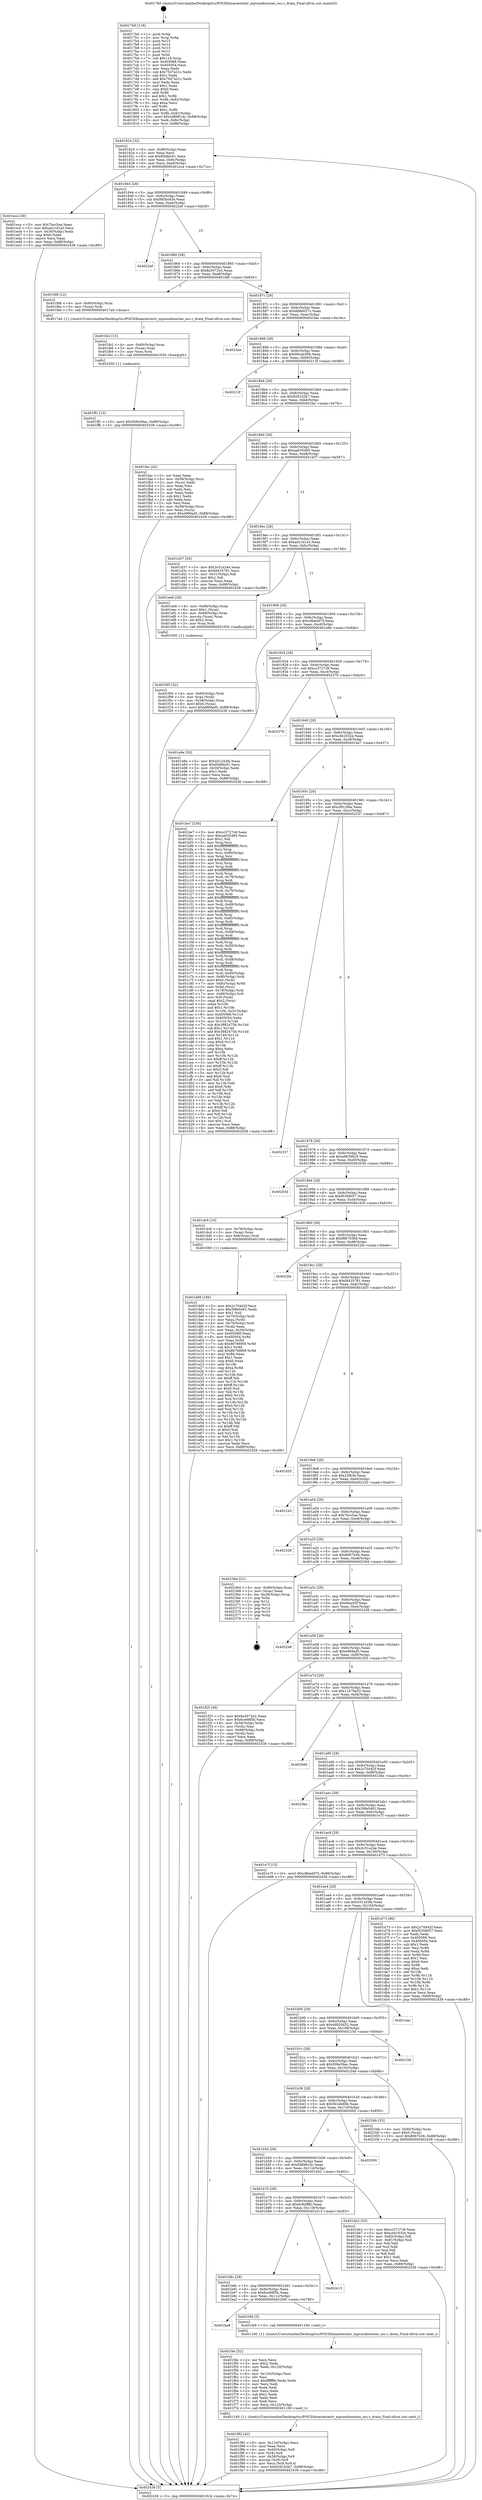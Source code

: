 digraph "0x4017b0" {
  label = "0x4017b0 (/mnt/c/Users/mathe/Desktop/tcc/POCII/binaries/extr_mpvaudiooutao_oss.c_drain_Final-ollvm.out::main(0))"
  labelloc = "t"
  node[shape=record]

  Entry [label="",width=0.3,height=0.3,shape=circle,fillcolor=black,style=filled]
  "0x401824" [label="{
     0x401824 [32]\l
     | [instrs]\l
     &nbsp;&nbsp;0x401824 \<+6\>: mov -0x88(%rbp),%eax\l
     &nbsp;&nbsp;0x40182a \<+2\>: mov %eax,%ecx\l
     &nbsp;&nbsp;0x40182c \<+6\>: sub $0x85dfdc61,%ecx\l
     &nbsp;&nbsp;0x401832 \<+6\>: mov %eax,-0x9c(%rbp)\l
     &nbsp;&nbsp;0x401838 \<+6\>: mov %ecx,-0xa0(%rbp)\l
     &nbsp;&nbsp;0x40183e \<+6\>: je 0000000000401eca \<main+0x71a\>\l
  }"]
  "0x401eca" [label="{
     0x401eca [30]\l
     | [instrs]\l
     &nbsp;&nbsp;0x401eca \<+5\>: mov $0x7bcc5ae,%eax\l
     &nbsp;&nbsp;0x401ecf \<+5\>: mov $0xae21d1a3,%ecx\l
     &nbsp;&nbsp;0x401ed4 \<+3\>: mov -0x30(%rbp),%edx\l
     &nbsp;&nbsp;0x401ed7 \<+3\>: cmp $0x0,%edx\l
     &nbsp;&nbsp;0x401eda \<+3\>: cmove %ecx,%eax\l
     &nbsp;&nbsp;0x401edd \<+6\>: mov %eax,-0x88(%rbp)\l
     &nbsp;&nbsp;0x401ee3 \<+5\>: jmp 0000000000402438 \<main+0xc88\>\l
  }"]
  "0x401844" [label="{
     0x401844 [28]\l
     | [instrs]\l
     &nbsp;&nbsp;0x401844 \<+5\>: jmp 0000000000401849 \<main+0x99\>\l
     &nbsp;&nbsp;0x401849 \<+6\>: mov -0x9c(%rbp),%eax\l
     &nbsp;&nbsp;0x40184f \<+5\>: sub $0x885bc63e,%eax\l
     &nbsp;&nbsp;0x401854 \<+6\>: mov %eax,-0xa4(%rbp)\l
     &nbsp;&nbsp;0x40185a \<+6\>: je 00000000004022ef \<main+0xb3f\>\l
  }"]
  Exit [label="",width=0.3,height=0.3,shape=circle,fillcolor=black,style=filled,peripheries=2]
  "0x4022ef" [label="{
     0x4022ef\l
  }", style=dashed]
  "0x401860" [label="{
     0x401860 [28]\l
     | [instrs]\l
     &nbsp;&nbsp;0x401860 \<+5\>: jmp 0000000000401865 \<main+0xb5\>\l
     &nbsp;&nbsp;0x401865 \<+6\>: mov -0x9c(%rbp),%eax\l
     &nbsp;&nbsp;0x40186b \<+5\>: sub $0x8a3072e2,%eax\l
     &nbsp;&nbsp;0x401870 \<+6\>: mov %eax,-0xa8(%rbp)\l
     &nbsp;&nbsp;0x401876 \<+6\>: je 0000000000401fd6 \<main+0x826\>\l
  }"]
  "0x401ff1" [label="{
     0x401ff1 [15]\l
     | [instrs]\l
     &nbsp;&nbsp;0x401ff1 \<+10\>: movl $0x509e59ac,-0x88(%rbp)\l
     &nbsp;&nbsp;0x401ffb \<+5\>: jmp 0000000000402438 \<main+0xc88\>\l
  }"]
  "0x401fd6" [label="{
     0x401fd6 [12]\l
     | [instrs]\l
     &nbsp;&nbsp;0x401fd6 \<+4\>: mov -0x60(%rbp),%rax\l
     &nbsp;&nbsp;0x401fda \<+3\>: mov (%rax),%rdi\l
     &nbsp;&nbsp;0x401fdd \<+5\>: call 00000000004017a0 \<drain\>\l
     | [calls]\l
     &nbsp;&nbsp;0x4017a0 \{1\} (/mnt/c/Users/mathe/Desktop/tcc/POCII/binaries/extr_mpvaudiooutao_oss.c_drain_Final-ollvm.out::drain)\l
  }"]
  "0x40187c" [label="{
     0x40187c [28]\l
     | [instrs]\l
     &nbsp;&nbsp;0x40187c \<+5\>: jmp 0000000000401881 \<main+0xd1\>\l
     &nbsp;&nbsp;0x401881 \<+6\>: mov -0x9c(%rbp),%eax\l
     &nbsp;&nbsp;0x401887 \<+5\>: sub $0x8b8d027c,%eax\l
     &nbsp;&nbsp;0x40188c \<+6\>: mov %eax,-0xac(%rbp)\l
     &nbsp;&nbsp;0x401892 \<+6\>: je 00000000004023ee \<main+0xc3e\>\l
  }"]
  "0x401fe2" [label="{
     0x401fe2 [15]\l
     | [instrs]\l
     &nbsp;&nbsp;0x401fe2 \<+4\>: mov -0x60(%rbp),%rax\l
     &nbsp;&nbsp;0x401fe6 \<+3\>: mov (%rax),%rax\l
     &nbsp;&nbsp;0x401fe9 \<+3\>: mov %rax,%rdi\l
     &nbsp;&nbsp;0x401fec \<+5\>: call 0000000000401030 \<free@plt\>\l
     | [calls]\l
     &nbsp;&nbsp;0x401030 \{1\} (unknown)\l
  }"]
  "0x4023ee" [label="{
     0x4023ee\l
  }", style=dashed]
  "0x401898" [label="{
     0x401898 [28]\l
     | [instrs]\l
     &nbsp;&nbsp;0x401898 \<+5\>: jmp 000000000040189d \<main+0xed\>\l
     &nbsp;&nbsp;0x40189d \<+6\>: mov -0x9c(%rbp),%eax\l
     &nbsp;&nbsp;0x4018a3 \<+5\>: sub $0x90cab50b,%eax\l
     &nbsp;&nbsp;0x4018a8 \<+6\>: mov %eax,-0xb0(%rbp)\l
     &nbsp;&nbsp;0x4018ae \<+6\>: je 000000000040213f \<main+0x98f\>\l
  }"]
  "0x401f82" [label="{
     0x401f82 [42]\l
     | [instrs]\l
     &nbsp;&nbsp;0x401f82 \<+6\>: mov -0x124(%rbp),%ecx\l
     &nbsp;&nbsp;0x401f88 \<+3\>: imul %eax,%ecx\l
     &nbsp;&nbsp;0x401f8b \<+4\>: mov -0x60(%rbp),%r8\l
     &nbsp;&nbsp;0x401f8f \<+3\>: mov (%r8),%r8\l
     &nbsp;&nbsp;0x401f92 \<+4\>: mov -0x58(%rbp),%r9\l
     &nbsp;&nbsp;0x401f96 \<+3\>: movslq (%r9),%r9\l
     &nbsp;&nbsp;0x401f99 \<+4\>: mov %ecx,(%r8,%r9,4)\l
     &nbsp;&nbsp;0x401f9d \<+10\>: movl $0x929102b7,-0x88(%rbp)\l
     &nbsp;&nbsp;0x401fa7 \<+5\>: jmp 0000000000402438 \<main+0xc88\>\l
  }"]
  "0x40213f" [label="{
     0x40213f\l
  }", style=dashed]
  "0x4018b4" [label="{
     0x4018b4 [28]\l
     | [instrs]\l
     &nbsp;&nbsp;0x4018b4 \<+5\>: jmp 00000000004018b9 \<main+0x109\>\l
     &nbsp;&nbsp;0x4018b9 \<+6\>: mov -0x9c(%rbp),%eax\l
     &nbsp;&nbsp;0x4018bf \<+5\>: sub $0x929102b7,%eax\l
     &nbsp;&nbsp;0x4018c4 \<+6\>: mov %eax,-0xb4(%rbp)\l
     &nbsp;&nbsp;0x4018ca \<+6\>: je 0000000000401fac \<main+0x7fc\>\l
  }"]
  "0x401f4e" [label="{
     0x401f4e [52]\l
     | [instrs]\l
     &nbsp;&nbsp;0x401f4e \<+2\>: xor %ecx,%ecx\l
     &nbsp;&nbsp;0x401f50 \<+5\>: mov $0x2,%edx\l
     &nbsp;&nbsp;0x401f55 \<+6\>: mov %edx,-0x120(%rbp)\l
     &nbsp;&nbsp;0x401f5b \<+1\>: cltd\l
     &nbsp;&nbsp;0x401f5c \<+6\>: mov -0x120(%rbp),%esi\l
     &nbsp;&nbsp;0x401f62 \<+2\>: idiv %esi\l
     &nbsp;&nbsp;0x401f64 \<+6\>: imul $0xfffffffe,%edx,%edx\l
     &nbsp;&nbsp;0x401f6a \<+2\>: mov %ecx,%edi\l
     &nbsp;&nbsp;0x401f6c \<+2\>: sub %edx,%edi\l
     &nbsp;&nbsp;0x401f6e \<+2\>: mov %ecx,%edx\l
     &nbsp;&nbsp;0x401f70 \<+3\>: sub $0x1,%edx\l
     &nbsp;&nbsp;0x401f73 \<+2\>: add %edx,%edi\l
     &nbsp;&nbsp;0x401f75 \<+2\>: sub %edi,%ecx\l
     &nbsp;&nbsp;0x401f77 \<+6\>: mov %ecx,-0x124(%rbp)\l
     &nbsp;&nbsp;0x401f7d \<+5\>: call 0000000000401160 \<next_i\>\l
     | [calls]\l
     &nbsp;&nbsp;0x401160 \{1\} (/mnt/c/Users/mathe/Desktop/tcc/POCII/binaries/extr_mpvaudiooutao_oss.c_drain_Final-ollvm.out::next_i)\l
  }"]
  "0x401fac" [label="{
     0x401fac [42]\l
     | [instrs]\l
     &nbsp;&nbsp;0x401fac \<+2\>: xor %eax,%eax\l
     &nbsp;&nbsp;0x401fae \<+4\>: mov -0x58(%rbp),%rcx\l
     &nbsp;&nbsp;0x401fb2 \<+2\>: mov (%rcx),%edx\l
     &nbsp;&nbsp;0x401fb4 \<+2\>: mov %eax,%esi\l
     &nbsp;&nbsp;0x401fb6 \<+2\>: sub %edx,%esi\l
     &nbsp;&nbsp;0x401fb8 \<+2\>: mov %eax,%edx\l
     &nbsp;&nbsp;0x401fba \<+3\>: sub $0x1,%edx\l
     &nbsp;&nbsp;0x401fbd \<+2\>: add %edx,%esi\l
     &nbsp;&nbsp;0x401fbf \<+2\>: sub %esi,%eax\l
     &nbsp;&nbsp;0x401fc1 \<+4\>: mov -0x58(%rbp),%rcx\l
     &nbsp;&nbsp;0x401fc5 \<+2\>: mov %eax,(%rcx)\l
     &nbsp;&nbsp;0x401fc7 \<+10\>: movl $0xe969ad5,-0x88(%rbp)\l
     &nbsp;&nbsp;0x401fd1 \<+5\>: jmp 0000000000402438 \<main+0xc88\>\l
  }"]
  "0x4018d0" [label="{
     0x4018d0 [28]\l
     | [instrs]\l
     &nbsp;&nbsp;0x4018d0 \<+5\>: jmp 00000000004018d5 \<main+0x125\>\l
     &nbsp;&nbsp;0x4018d5 \<+6\>: mov -0x9c(%rbp),%eax\l
     &nbsp;&nbsp;0x4018db \<+5\>: sub $0xaa635485,%eax\l
     &nbsp;&nbsp;0x4018e0 \<+6\>: mov %eax,-0xb8(%rbp)\l
     &nbsp;&nbsp;0x4018e6 \<+6\>: je 0000000000401d37 \<main+0x587\>\l
  }"]
  "0x401ba8" [label="{
     0x401ba8\l
  }", style=dashed]
  "0x401d37" [label="{
     0x401d37 [30]\l
     | [instrs]\l
     &nbsp;&nbsp;0x401d37 \<+5\>: mov $0x3c51a24e,%eax\l
     &nbsp;&nbsp;0x401d3c \<+5\>: mov $0xfd435781,%ecx\l
     &nbsp;&nbsp;0x401d41 \<+3\>: mov -0x31(%rbp),%dl\l
     &nbsp;&nbsp;0x401d44 \<+3\>: test $0x1,%dl\l
     &nbsp;&nbsp;0x401d47 \<+3\>: cmovne %ecx,%eax\l
     &nbsp;&nbsp;0x401d4a \<+6\>: mov %eax,-0x88(%rbp)\l
     &nbsp;&nbsp;0x401d50 \<+5\>: jmp 0000000000402438 \<main+0xc88\>\l
  }"]
  "0x4018ec" [label="{
     0x4018ec [28]\l
     | [instrs]\l
     &nbsp;&nbsp;0x4018ec \<+5\>: jmp 00000000004018f1 \<main+0x141\>\l
     &nbsp;&nbsp;0x4018f1 \<+6\>: mov -0x9c(%rbp),%eax\l
     &nbsp;&nbsp;0x4018f7 \<+5\>: sub $0xae21d1a3,%eax\l
     &nbsp;&nbsp;0x4018fc \<+6\>: mov %eax,-0xbc(%rbp)\l
     &nbsp;&nbsp;0x401902 \<+6\>: je 0000000000401ee8 \<main+0x738\>\l
  }"]
  "0x401f49" [label="{
     0x401f49 [5]\l
     | [instrs]\l
     &nbsp;&nbsp;0x401f49 \<+5\>: call 0000000000401160 \<next_i\>\l
     | [calls]\l
     &nbsp;&nbsp;0x401160 \{1\} (/mnt/c/Users/mathe/Desktop/tcc/POCII/binaries/extr_mpvaudiooutao_oss.c_drain_Final-ollvm.out::next_i)\l
  }"]
  "0x401ee8" [label="{
     0x401ee8 [29]\l
     | [instrs]\l
     &nbsp;&nbsp;0x401ee8 \<+4\>: mov -0x68(%rbp),%rax\l
     &nbsp;&nbsp;0x401eec \<+6\>: movl $0x1,(%rax)\l
     &nbsp;&nbsp;0x401ef2 \<+4\>: mov -0x68(%rbp),%rax\l
     &nbsp;&nbsp;0x401ef6 \<+3\>: movslq (%rax),%rax\l
     &nbsp;&nbsp;0x401ef9 \<+4\>: shl $0x2,%rax\l
     &nbsp;&nbsp;0x401efd \<+3\>: mov %rax,%rdi\l
     &nbsp;&nbsp;0x401f00 \<+5\>: call 0000000000401050 \<malloc@plt\>\l
     | [calls]\l
     &nbsp;&nbsp;0x401050 \{1\} (unknown)\l
  }"]
  "0x401908" [label="{
     0x401908 [28]\l
     | [instrs]\l
     &nbsp;&nbsp;0x401908 \<+5\>: jmp 000000000040190d \<main+0x15d\>\l
     &nbsp;&nbsp;0x40190d \<+6\>: mov -0x9c(%rbp),%eax\l
     &nbsp;&nbsp;0x401913 \<+5\>: sub $0xc8bedd75,%eax\l
     &nbsp;&nbsp;0x401918 \<+6\>: mov %eax,-0xc0(%rbp)\l
     &nbsp;&nbsp;0x40191e \<+6\>: je 0000000000401e8e \<main+0x6de\>\l
  }"]
  "0x401b8c" [label="{
     0x401b8c [28]\l
     | [instrs]\l
     &nbsp;&nbsp;0x401b8c \<+5\>: jmp 0000000000401b91 \<main+0x3e1\>\l
     &nbsp;&nbsp;0x401b91 \<+6\>: mov -0x9c(%rbp),%eax\l
     &nbsp;&nbsp;0x401b97 \<+5\>: sub $0x6ce98f5b,%eax\l
     &nbsp;&nbsp;0x401b9c \<+6\>: mov %eax,-0x11c(%rbp)\l
     &nbsp;&nbsp;0x401ba2 \<+6\>: je 0000000000401f49 \<main+0x799\>\l
  }"]
  "0x401e8e" [label="{
     0x401e8e [30]\l
     | [instrs]\l
     &nbsp;&nbsp;0x401e8e \<+5\>: mov $0x431243fa,%eax\l
     &nbsp;&nbsp;0x401e93 \<+5\>: mov $0x85dfdc61,%ecx\l
     &nbsp;&nbsp;0x401e98 \<+3\>: mov -0x30(%rbp),%edx\l
     &nbsp;&nbsp;0x401e9b \<+3\>: cmp $0x1,%edx\l
     &nbsp;&nbsp;0x401e9e \<+3\>: cmovl %ecx,%eax\l
     &nbsp;&nbsp;0x401ea1 \<+6\>: mov %eax,-0x88(%rbp)\l
     &nbsp;&nbsp;0x401ea7 \<+5\>: jmp 0000000000402438 \<main+0xc88\>\l
  }"]
  "0x401924" [label="{
     0x401924 [28]\l
     | [instrs]\l
     &nbsp;&nbsp;0x401924 \<+5\>: jmp 0000000000401929 \<main+0x179\>\l
     &nbsp;&nbsp;0x401929 \<+6\>: mov -0x9c(%rbp),%eax\l
     &nbsp;&nbsp;0x40192f \<+5\>: sub $0xcc3727c8,%eax\l
     &nbsp;&nbsp;0x401934 \<+6\>: mov %eax,-0xc4(%rbp)\l
     &nbsp;&nbsp;0x40193a \<+6\>: je 0000000000402379 \<main+0xbc9\>\l
  }"]
  "0x402413" [label="{
     0x402413\l
  }", style=dashed]
  "0x402379" [label="{
     0x402379\l
  }", style=dashed]
  "0x401940" [label="{
     0x401940 [28]\l
     | [instrs]\l
     &nbsp;&nbsp;0x401940 \<+5\>: jmp 0000000000401945 \<main+0x195\>\l
     &nbsp;&nbsp;0x401945 \<+6\>: mov -0x9c(%rbp),%eax\l
     &nbsp;&nbsp;0x40194b \<+5\>: sub $0xcd41632e,%eax\l
     &nbsp;&nbsp;0x401950 \<+6\>: mov %eax,-0xc8(%rbp)\l
     &nbsp;&nbsp;0x401956 \<+6\>: je 0000000000401be7 \<main+0x437\>\l
  }"]
  "0x401f05" [label="{
     0x401f05 [32]\l
     | [instrs]\l
     &nbsp;&nbsp;0x401f05 \<+4\>: mov -0x60(%rbp),%rdi\l
     &nbsp;&nbsp;0x401f09 \<+3\>: mov %rax,(%rdi)\l
     &nbsp;&nbsp;0x401f0c \<+4\>: mov -0x58(%rbp),%rax\l
     &nbsp;&nbsp;0x401f10 \<+6\>: movl $0x0,(%rax)\l
     &nbsp;&nbsp;0x401f16 \<+10\>: movl $0xe969ad5,-0x88(%rbp)\l
     &nbsp;&nbsp;0x401f20 \<+5\>: jmp 0000000000402438 \<main+0xc88\>\l
  }"]
  "0x401be7" [label="{
     0x401be7 [336]\l
     | [instrs]\l
     &nbsp;&nbsp;0x401be7 \<+5\>: mov $0xcc3727c8,%eax\l
     &nbsp;&nbsp;0x401bec \<+5\>: mov $0xaa635485,%ecx\l
     &nbsp;&nbsp;0x401bf1 \<+2\>: mov $0x1,%dl\l
     &nbsp;&nbsp;0x401bf3 \<+3\>: mov %rsp,%rsi\l
     &nbsp;&nbsp;0x401bf6 \<+4\>: add $0xfffffffffffffff0,%rsi\l
     &nbsp;&nbsp;0x401bfa \<+3\>: mov %rsi,%rsp\l
     &nbsp;&nbsp;0x401bfd \<+4\>: mov %rsi,-0x80(%rbp)\l
     &nbsp;&nbsp;0x401c01 \<+3\>: mov %rsp,%rsi\l
     &nbsp;&nbsp;0x401c04 \<+4\>: add $0xfffffffffffffff0,%rsi\l
     &nbsp;&nbsp;0x401c08 \<+3\>: mov %rsi,%rsp\l
     &nbsp;&nbsp;0x401c0b \<+3\>: mov %rsp,%rdi\l
     &nbsp;&nbsp;0x401c0e \<+4\>: add $0xfffffffffffffff0,%rdi\l
     &nbsp;&nbsp;0x401c12 \<+3\>: mov %rdi,%rsp\l
     &nbsp;&nbsp;0x401c15 \<+4\>: mov %rdi,-0x78(%rbp)\l
     &nbsp;&nbsp;0x401c19 \<+3\>: mov %rsp,%rdi\l
     &nbsp;&nbsp;0x401c1c \<+4\>: add $0xfffffffffffffff0,%rdi\l
     &nbsp;&nbsp;0x401c20 \<+3\>: mov %rdi,%rsp\l
     &nbsp;&nbsp;0x401c23 \<+4\>: mov %rdi,-0x70(%rbp)\l
     &nbsp;&nbsp;0x401c27 \<+3\>: mov %rsp,%rdi\l
     &nbsp;&nbsp;0x401c2a \<+4\>: add $0xfffffffffffffff0,%rdi\l
     &nbsp;&nbsp;0x401c2e \<+3\>: mov %rdi,%rsp\l
     &nbsp;&nbsp;0x401c31 \<+4\>: mov %rdi,-0x68(%rbp)\l
     &nbsp;&nbsp;0x401c35 \<+3\>: mov %rsp,%rdi\l
     &nbsp;&nbsp;0x401c38 \<+4\>: add $0xfffffffffffffff0,%rdi\l
     &nbsp;&nbsp;0x401c3c \<+3\>: mov %rdi,%rsp\l
     &nbsp;&nbsp;0x401c3f \<+4\>: mov %rdi,-0x60(%rbp)\l
     &nbsp;&nbsp;0x401c43 \<+3\>: mov %rsp,%rdi\l
     &nbsp;&nbsp;0x401c46 \<+4\>: add $0xfffffffffffffff0,%rdi\l
     &nbsp;&nbsp;0x401c4a \<+3\>: mov %rdi,%rsp\l
     &nbsp;&nbsp;0x401c4d \<+4\>: mov %rdi,-0x58(%rbp)\l
     &nbsp;&nbsp;0x401c51 \<+3\>: mov %rsp,%rdi\l
     &nbsp;&nbsp;0x401c54 \<+4\>: add $0xfffffffffffffff0,%rdi\l
     &nbsp;&nbsp;0x401c58 \<+3\>: mov %rdi,%rsp\l
     &nbsp;&nbsp;0x401c5b \<+4\>: mov %rdi,-0x50(%rbp)\l
     &nbsp;&nbsp;0x401c5f \<+3\>: mov %rsp,%rdi\l
     &nbsp;&nbsp;0x401c62 \<+4\>: add $0xfffffffffffffff0,%rdi\l
     &nbsp;&nbsp;0x401c66 \<+3\>: mov %rdi,%rsp\l
     &nbsp;&nbsp;0x401c69 \<+4\>: mov %rdi,-0x48(%rbp)\l
     &nbsp;&nbsp;0x401c6d \<+3\>: mov %rsp,%rdi\l
     &nbsp;&nbsp;0x401c70 \<+4\>: add $0xfffffffffffffff0,%rdi\l
     &nbsp;&nbsp;0x401c74 \<+3\>: mov %rdi,%rsp\l
     &nbsp;&nbsp;0x401c77 \<+4\>: mov %rdi,-0x40(%rbp)\l
     &nbsp;&nbsp;0x401c7b \<+4\>: mov -0x80(%rbp),%rdi\l
     &nbsp;&nbsp;0x401c7f \<+6\>: movl $0x0,(%rdi)\l
     &nbsp;&nbsp;0x401c85 \<+7\>: mov -0x8c(%rbp),%r8d\l
     &nbsp;&nbsp;0x401c8c \<+3\>: mov %r8d,(%rsi)\l
     &nbsp;&nbsp;0x401c8f \<+4\>: mov -0x78(%rbp),%rdi\l
     &nbsp;&nbsp;0x401c93 \<+7\>: mov -0x98(%rbp),%r9\l
     &nbsp;&nbsp;0x401c9a \<+3\>: mov %r9,(%rdi)\l
     &nbsp;&nbsp;0x401c9d \<+3\>: cmpl $0x2,(%rsi)\l
     &nbsp;&nbsp;0x401ca0 \<+4\>: setne %r10b\l
     &nbsp;&nbsp;0x401ca4 \<+4\>: and $0x1,%r10b\l
     &nbsp;&nbsp;0x401ca8 \<+4\>: mov %r10b,-0x31(%rbp)\l
     &nbsp;&nbsp;0x401cac \<+8\>: mov 0x405068,%r11d\l
     &nbsp;&nbsp;0x401cb4 \<+7\>: mov 0x405054,%ebx\l
     &nbsp;&nbsp;0x401cbb \<+3\>: mov %r11d,%r14d\l
     &nbsp;&nbsp;0x401cbe \<+7\>: sub $0x3882475b,%r14d\l
     &nbsp;&nbsp;0x401cc5 \<+4\>: sub $0x1,%r14d\l
     &nbsp;&nbsp;0x401cc9 \<+7\>: add $0x3882475b,%r14d\l
     &nbsp;&nbsp;0x401cd0 \<+4\>: imul %r14d,%r11d\l
     &nbsp;&nbsp;0x401cd4 \<+4\>: and $0x1,%r11d\l
     &nbsp;&nbsp;0x401cd8 \<+4\>: cmp $0x0,%r11d\l
     &nbsp;&nbsp;0x401cdc \<+4\>: sete %r10b\l
     &nbsp;&nbsp;0x401ce0 \<+3\>: cmp $0xa,%ebx\l
     &nbsp;&nbsp;0x401ce3 \<+4\>: setl %r15b\l
     &nbsp;&nbsp;0x401ce7 \<+3\>: mov %r10b,%r12b\l
     &nbsp;&nbsp;0x401cea \<+4\>: xor $0xff,%r12b\l
     &nbsp;&nbsp;0x401cee \<+3\>: mov %r15b,%r13b\l
     &nbsp;&nbsp;0x401cf1 \<+4\>: xor $0xff,%r13b\l
     &nbsp;&nbsp;0x401cf5 \<+3\>: xor $0x0,%dl\l
     &nbsp;&nbsp;0x401cf8 \<+3\>: mov %r12b,%sil\l
     &nbsp;&nbsp;0x401cfb \<+4\>: and $0x0,%sil\l
     &nbsp;&nbsp;0x401cff \<+3\>: and %dl,%r10b\l
     &nbsp;&nbsp;0x401d02 \<+3\>: mov %r13b,%dil\l
     &nbsp;&nbsp;0x401d05 \<+4\>: and $0x0,%dil\l
     &nbsp;&nbsp;0x401d09 \<+3\>: and %dl,%r15b\l
     &nbsp;&nbsp;0x401d0c \<+3\>: or %r10b,%sil\l
     &nbsp;&nbsp;0x401d0f \<+3\>: or %r15b,%dil\l
     &nbsp;&nbsp;0x401d12 \<+3\>: xor %dil,%sil\l
     &nbsp;&nbsp;0x401d15 \<+3\>: or %r13b,%r12b\l
     &nbsp;&nbsp;0x401d18 \<+4\>: xor $0xff,%r12b\l
     &nbsp;&nbsp;0x401d1c \<+3\>: or $0x0,%dl\l
     &nbsp;&nbsp;0x401d1f \<+3\>: and %dl,%r12b\l
     &nbsp;&nbsp;0x401d22 \<+3\>: or %r12b,%sil\l
     &nbsp;&nbsp;0x401d25 \<+4\>: test $0x1,%sil\l
     &nbsp;&nbsp;0x401d29 \<+3\>: cmovne %ecx,%eax\l
     &nbsp;&nbsp;0x401d2c \<+6\>: mov %eax,-0x88(%rbp)\l
     &nbsp;&nbsp;0x401d32 \<+5\>: jmp 0000000000402438 \<main+0xc88\>\l
  }"]
  "0x40195c" [label="{
     0x40195c [28]\l
     | [instrs]\l
     &nbsp;&nbsp;0x40195c \<+5\>: jmp 0000000000401961 \<main+0x1b1\>\l
     &nbsp;&nbsp;0x401961 \<+6\>: mov -0x9c(%rbp),%eax\l
     &nbsp;&nbsp;0x401967 \<+5\>: sub $0xcf912fba,%eax\l
     &nbsp;&nbsp;0x40196c \<+6\>: mov %eax,-0xcc(%rbp)\l
     &nbsp;&nbsp;0x401972 \<+6\>: je 0000000000402337 \<main+0xb87\>\l
  }"]
  "0x401dd9" [label="{
     0x401dd9 [166]\l
     | [instrs]\l
     &nbsp;&nbsp;0x401dd9 \<+5\>: mov $0x2c70442f,%ecx\l
     &nbsp;&nbsp;0x401dde \<+5\>: mov $0x39fe5461,%edx\l
     &nbsp;&nbsp;0x401de3 \<+3\>: mov $0x1,%sil\l
     &nbsp;&nbsp;0x401de6 \<+4\>: mov -0x70(%rbp),%rdi\l
     &nbsp;&nbsp;0x401dea \<+2\>: mov %eax,(%rdi)\l
     &nbsp;&nbsp;0x401dec \<+4\>: mov -0x70(%rbp),%rdi\l
     &nbsp;&nbsp;0x401df0 \<+2\>: mov (%rdi),%eax\l
     &nbsp;&nbsp;0x401df2 \<+3\>: mov %eax,-0x30(%rbp)\l
     &nbsp;&nbsp;0x401df5 \<+7\>: mov 0x405068,%eax\l
     &nbsp;&nbsp;0x401dfc \<+8\>: mov 0x405054,%r8d\l
     &nbsp;&nbsp;0x401e04 \<+3\>: mov %eax,%r9d\l
     &nbsp;&nbsp;0x401e07 \<+7\>: sub $0x86768f09,%r9d\l
     &nbsp;&nbsp;0x401e0e \<+4\>: sub $0x1,%r9d\l
     &nbsp;&nbsp;0x401e12 \<+7\>: add $0x86768f09,%r9d\l
     &nbsp;&nbsp;0x401e19 \<+4\>: imul %r9d,%eax\l
     &nbsp;&nbsp;0x401e1d \<+3\>: and $0x1,%eax\l
     &nbsp;&nbsp;0x401e20 \<+3\>: cmp $0x0,%eax\l
     &nbsp;&nbsp;0x401e23 \<+4\>: sete %r10b\l
     &nbsp;&nbsp;0x401e27 \<+4\>: cmp $0xa,%r8d\l
     &nbsp;&nbsp;0x401e2b \<+4\>: setl %r11b\l
     &nbsp;&nbsp;0x401e2f \<+3\>: mov %r10b,%bl\l
     &nbsp;&nbsp;0x401e32 \<+3\>: xor $0xff,%bl\l
     &nbsp;&nbsp;0x401e35 \<+3\>: mov %r11b,%r14b\l
     &nbsp;&nbsp;0x401e38 \<+4\>: xor $0xff,%r14b\l
     &nbsp;&nbsp;0x401e3c \<+4\>: xor $0x0,%sil\l
     &nbsp;&nbsp;0x401e40 \<+3\>: mov %bl,%r15b\l
     &nbsp;&nbsp;0x401e43 \<+4\>: and $0x0,%r15b\l
     &nbsp;&nbsp;0x401e47 \<+3\>: and %sil,%r10b\l
     &nbsp;&nbsp;0x401e4a \<+3\>: mov %r14b,%r12b\l
     &nbsp;&nbsp;0x401e4d \<+4\>: and $0x0,%r12b\l
     &nbsp;&nbsp;0x401e51 \<+3\>: and %sil,%r11b\l
     &nbsp;&nbsp;0x401e54 \<+3\>: or %r10b,%r15b\l
     &nbsp;&nbsp;0x401e57 \<+3\>: or %r11b,%r12b\l
     &nbsp;&nbsp;0x401e5a \<+3\>: xor %r12b,%r15b\l
     &nbsp;&nbsp;0x401e5d \<+3\>: or %r14b,%bl\l
     &nbsp;&nbsp;0x401e60 \<+3\>: xor $0xff,%bl\l
     &nbsp;&nbsp;0x401e63 \<+4\>: or $0x0,%sil\l
     &nbsp;&nbsp;0x401e67 \<+3\>: and %sil,%bl\l
     &nbsp;&nbsp;0x401e6a \<+3\>: or %bl,%r15b\l
     &nbsp;&nbsp;0x401e6d \<+4\>: test $0x1,%r15b\l
     &nbsp;&nbsp;0x401e71 \<+3\>: cmovne %edx,%ecx\l
     &nbsp;&nbsp;0x401e74 \<+6\>: mov %ecx,-0x88(%rbp)\l
     &nbsp;&nbsp;0x401e7a \<+5\>: jmp 0000000000402438 \<main+0xc88\>\l
  }"]
  "0x402337" [label="{
     0x402337\l
  }", style=dashed]
  "0x401978" [label="{
     0x401978 [28]\l
     | [instrs]\l
     &nbsp;&nbsp;0x401978 \<+5\>: jmp 000000000040197d \<main+0x1cd\>\l
     &nbsp;&nbsp;0x40197d \<+6\>: mov -0x9c(%rbp),%eax\l
     &nbsp;&nbsp;0x401983 \<+5\>: sub $0xe6639629,%eax\l
     &nbsp;&nbsp;0x401988 \<+6\>: mov %eax,-0xd0(%rbp)\l
     &nbsp;&nbsp;0x40198e \<+6\>: je 000000000040203d \<main+0x88d\>\l
  }"]
  "0x4017b0" [label="{
     0x4017b0 [116]\l
     | [instrs]\l
     &nbsp;&nbsp;0x4017b0 \<+1\>: push %rbp\l
     &nbsp;&nbsp;0x4017b1 \<+3\>: mov %rsp,%rbp\l
     &nbsp;&nbsp;0x4017b4 \<+2\>: push %r15\l
     &nbsp;&nbsp;0x4017b6 \<+2\>: push %r14\l
     &nbsp;&nbsp;0x4017b8 \<+2\>: push %r13\l
     &nbsp;&nbsp;0x4017ba \<+2\>: push %r12\l
     &nbsp;&nbsp;0x4017bc \<+1\>: push %rbx\l
     &nbsp;&nbsp;0x4017bd \<+7\>: sub $0x118,%rsp\l
     &nbsp;&nbsp;0x4017c4 \<+7\>: mov 0x405068,%eax\l
     &nbsp;&nbsp;0x4017cb \<+7\>: mov 0x405054,%ecx\l
     &nbsp;&nbsp;0x4017d2 \<+2\>: mov %eax,%edx\l
     &nbsp;&nbsp;0x4017d4 \<+6\>: sub $0x75d7a21c,%edx\l
     &nbsp;&nbsp;0x4017da \<+3\>: sub $0x1,%edx\l
     &nbsp;&nbsp;0x4017dd \<+6\>: add $0x75d7a21c,%edx\l
     &nbsp;&nbsp;0x4017e3 \<+3\>: imul %edx,%eax\l
     &nbsp;&nbsp;0x4017e6 \<+3\>: and $0x1,%eax\l
     &nbsp;&nbsp;0x4017e9 \<+3\>: cmp $0x0,%eax\l
     &nbsp;&nbsp;0x4017ec \<+4\>: sete %r8b\l
     &nbsp;&nbsp;0x4017f0 \<+4\>: and $0x1,%r8b\l
     &nbsp;&nbsp;0x4017f4 \<+7\>: mov %r8b,-0x82(%rbp)\l
     &nbsp;&nbsp;0x4017fb \<+3\>: cmp $0xa,%ecx\l
     &nbsp;&nbsp;0x4017fe \<+4\>: setl %r8b\l
     &nbsp;&nbsp;0x401802 \<+4\>: and $0x1,%r8b\l
     &nbsp;&nbsp;0x401806 \<+7\>: mov %r8b,-0x81(%rbp)\l
     &nbsp;&nbsp;0x40180d \<+10\>: movl $0x5d8981dc,-0x88(%rbp)\l
     &nbsp;&nbsp;0x401817 \<+6\>: mov %edi,-0x8c(%rbp)\l
     &nbsp;&nbsp;0x40181d \<+7\>: mov %rsi,-0x98(%rbp)\l
  }"]
  "0x40203d" [label="{
     0x40203d\l
  }", style=dashed]
  "0x401994" [label="{
     0x401994 [28]\l
     | [instrs]\l
     &nbsp;&nbsp;0x401994 \<+5\>: jmp 0000000000401999 \<main+0x1e9\>\l
     &nbsp;&nbsp;0x401999 \<+6\>: mov -0x9c(%rbp),%eax\l
     &nbsp;&nbsp;0x40199f \<+5\>: sub $0xf5358057,%eax\l
     &nbsp;&nbsp;0x4019a4 \<+6\>: mov %eax,-0xd4(%rbp)\l
     &nbsp;&nbsp;0x4019aa \<+6\>: je 0000000000401dc9 \<main+0x619\>\l
  }"]
  "0x402438" [label="{
     0x402438 [5]\l
     | [instrs]\l
     &nbsp;&nbsp;0x402438 \<+5\>: jmp 0000000000401824 \<main+0x74\>\l
  }"]
  "0x401dc9" [label="{
     0x401dc9 [16]\l
     | [instrs]\l
     &nbsp;&nbsp;0x401dc9 \<+4\>: mov -0x78(%rbp),%rax\l
     &nbsp;&nbsp;0x401dcd \<+3\>: mov (%rax),%rax\l
     &nbsp;&nbsp;0x401dd0 \<+4\>: mov 0x8(%rax),%rdi\l
     &nbsp;&nbsp;0x401dd4 \<+5\>: call 0000000000401060 \<atoi@plt\>\l
     | [calls]\l
     &nbsp;&nbsp;0x401060 \{1\} (unknown)\l
  }"]
  "0x4019b0" [label="{
     0x4019b0 [28]\l
     | [instrs]\l
     &nbsp;&nbsp;0x4019b0 \<+5\>: jmp 00000000004019b5 \<main+0x205\>\l
     &nbsp;&nbsp;0x4019b5 \<+6\>: mov -0x9c(%rbp),%eax\l
     &nbsp;&nbsp;0x4019bb \<+5\>: sub $0xf8875568,%eax\l
     &nbsp;&nbsp;0x4019c0 \<+6\>: mov %eax,-0xd8(%rbp)\l
     &nbsp;&nbsp;0x4019c6 \<+6\>: je 00000000004022fe \<main+0xb4e\>\l
  }"]
  "0x401b70" [label="{
     0x401b70 [28]\l
     | [instrs]\l
     &nbsp;&nbsp;0x401b70 \<+5\>: jmp 0000000000401b75 \<main+0x3c5\>\l
     &nbsp;&nbsp;0x401b75 \<+6\>: mov -0x9c(%rbp),%eax\l
     &nbsp;&nbsp;0x401b7b \<+5\>: sub $0x6c82ff8c,%eax\l
     &nbsp;&nbsp;0x401b80 \<+6\>: mov %eax,-0x118(%rbp)\l
     &nbsp;&nbsp;0x401b86 \<+6\>: je 0000000000402413 \<main+0xc63\>\l
  }"]
  "0x4022fe" [label="{
     0x4022fe\l
  }", style=dashed]
  "0x4019cc" [label="{
     0x4019cc [28]\l
     | [instrs]\l
     &nbsp;&nbsp;0x4019cc \<+5\>: jmp 00000000004019d1 \<main+0x221\>\l
     &nbsp;&nbsp;0x4019d1 \<+6\>: mov -0x9c(%rbp),%eax\l
     &nbsp;&nbsp;0x4019d7 \<+5\>: sub $0xfd435781,%eax\l
     &nbsp;&nbsp;0x4019dc \<+6\>: mov %eax,-0xdc(%rbp)\l
     &nbsp;&nbsp;0x4019e2 \<+6\>: je 0000000000401d55 \<main+0x5a5\>\l
  }"]
  "0x401bb2" [label="{
     0x401bb2 [53]\l
     | [instrs]\l
     &nbsp;&nbsp;0x401bb2 \<+5\>: mov $0xcc3727c8,%eax\l
     &nbsp;&nbsp;0x401bb7 \<+5\>: mov $0xcd41632e,%ecx\l
     &nbsp;&nbsp;0x401bbc \<+6\>: mov -0x82(%rbp),%dl\l
     &nbsp;&nbsp;0x401bc2 \<+7\>: mov -0x81(%rbp),%sil\l
     &nbsp;&nbsp;0x401bc9 \<+3\>: mov %dl,%dil\l
     &nbsp;&nbsp;0x401bcc \<+3\>: and %sil,%dil\l
     &nbsp;&nbsp;0x401bcf \<+3\>: xor %sil,%dl\l
     &nbsp;&nbsp;0x401bd2 \<+3\>: or %dl,%dil\l
     &nbsp;&nbsp;0x401bd5 \<+4\>: test $0x1,%dil\l
     &nbsp;&nbsp;0x401bd9 \<+3\>: cmovne %ecx,%eax\l
     &nbsp;&nbsp;0x401bdc \<+6\>: mov %eax,-0x88(%rbp)\l
     &nbsp;&nbsp;0x401be2 \<+5\>: jmp 0000000000402438 \<main+0xc88\>\l
  }"]
  "0x401d55" [label="{
     0x401d55\l
  }", style=dashed]
  "0x4019e8" [label="{
     0x4019e8 [28]\l
     | [instrs]\l
     &nbsp;&nbsp;0x4019e8 \<+5\>: jmp 00000000004019ed \<main+0x23d\>\l
     &nbsp;&nbsp;0x4019ed \<+6\>: mov -0x9c(%rbp),%eax\l
     &nbsp;&nbsp;0x4019f3 \<+5\>: sub $0x23f63b,%eax\l
     &nbsp;&nbsp;0x4019f8 \<+6\>: mov %eax,-0xe0(%rbp)\l
     &nbsp;&nbsp;0x4019fe \<+6\>: je 00000000004021b3 \<main+0xa03\>\l
  }"]
  "0x401b54" [label="{
     0x401b54 [28]\l
     | [instrs]\l
     &nbsp;&nbsp;0x401b54 \<+5\>: jmp 0000000000401b59 \<main+0x3a9\>\l
     &nbsp;&nbsp;0x401b59 \<+6\>: mov -0x9c(%rbp),%eax\l
     &nbsp;&nbsp;0x401b5f \<+5\>: sub $0x5d8981dc,%eax\l
     &nbsp;&nbsp;0x401b64 \<+6\>: mov %eax,-0x114(%rbp)\l
     &nbsp;&nbsp;0x401b6a \<+6\>: je 0000000000401bb2 \<main+0x402\>\l
  }"]
  "0x4021b3" [label="{
     0x4021b3\l
  }", style=dashed]
  "0x401a04" [label="{
     0x401a04 [28]\l
     | [instrs]\l
     &nbsp;&nbsp;0x401a04 \<+5\>: jmp 0000000000401a09 \<main+0x259\>\l
     &nbsp;&nbsp;0x401a09 \<+6\>: mov -0x9c(%rbp),%eax\l
     &nbsp;&nbsp;0x401a0f \<+5\>: sub $0x7bcc5ae,%eax\l
     &nbsp;&nbsp;0x401a14 \<+6\>: mov %eax,-0xe4(%rbp)\l
     &nbsp;&nbsp;0x401a1a \<+6\>: je 0000000000402328 \<main+0xb78\>\l
  }"]
  "0x402000" [label="{
     0x402000\l
  }", style=dashed]
  "0x402328" [label="{
     0x402328\l
  }", style=dashed]
  "0x401a20" [label="{
     0x401a20 [28]\l
     | [instrs]\l
     &nbsp;&nbsp;0x401a20 \<+5\>: jmp 0000000000401a25 \<main+0x275\>\l
     &nbsp;&nbsp;0x401a25 \<+6\>: mov -0x9c(%rbp),%eax\l
     &nbsp;&nbsp;0x401a2b \<+5\>: sub $0x8067b36,%eax\l
     &nbsp;&nbsp;0x401a30 \<+6\>: mov %eax,-0xe8(%rbp)\l
     &nbsp;&nbsp;0x401a36 \<+6\>: je 0000000000402364 \<main+0xbb4\>\l
  }"]
  "0x401b38" [label="{
     0x401b38 [28]\l
     | [instrs]\l
     &nbsp;&nbsp;0x401b38 \<+5\>: jmp 0000000000401b3d \<main+0x38d\>\l
     &nbsp;&nbsp;0x401b3d \<+6\>: mov -0x9c(%rbp),%eax\l
     &nbsp;&nbsp;0x401b43 \<+5\>: sub $0x5b1eb60b,%eax\l
     &nbsp;&nbsp;0x401b48 \<+6\>: mov %eax,-0x110(%rbp)\l
     &nbsp;&nbsp;0x401b4e \<+6\>: je 0000000000402000 \<main+0x850\>\l
  }"]
  "0x402364" [label="{
     0x402364 [21]\l
     | [instrs]\l
     &nbsp;&nbsp;0x402364 \<+4\>: mov -0x80(%rbp),%rax\l
     &nbsp;&nbsp;0x402368 \<+2\>: mov (%rax),%eax\l
     &nbsp;&nbsp;0x40236a \<+4\>: lea -0x28(%rbp),%rsp\l
     &nbsp;&nbsp;0x40236e \<+1\>: pop %rbx\l
     &nbsp;&nbsp;0x40236f \<+2\>: pop %r12\l
     &nbsp;&nbsp;0x402371 \<+2\>: pop %r13\l
     &nbsp;&nbsp;0x402373 \<+2\>: pop %r14\l
     &nbsp;&nbsp;0x402375 \<+2\>: pop %r15\l
     &nbsp;&nbsp;0x402377 \<+1\>: pop %rbp\l
     &nbsp;&nbsp;0x402378 \<+1\>: ret\l
  }"]
  "0x401a3c" [label="{
     0x401a3c [28]\l
     | [instrs]\l
     &nbsp;&nbsp;0x401a3c \<+5\>: jmp 0000000000401a41 \<main+0x291\>\l
     &nbsp;&nbsp;0x401a41 \<+6\>: mov -0x9c(%rbp),%eax\l
     &nbsp;&nbsp;0x401a47 \<+5\>: sub $0x90acf3f,%eax\l
     &nbsp;&nbsp;0x401a4c \<+6\>: mov %eax,-0xec(%rbp)\l
     &nbsp;&nbsp;0x401a52 \<+6\>: je 0000000000402246 \<main+0xa96\>\l
  }"]
  "0x40234b" [label="{
     0x40234b [25]\l
     | [instrs]\l
     &nbsp;&nbsp;0x40234b \<+4\>: mov -0x80(%rbp),%rax\l
     &nbsp;&nbsp;0x40234f \<+6\>: movl $0x0,(%rax)\l
     &nbsp;&nbsp;0x402355 \<+10\>: movl $0x8067b36,-0x88(%rbp)\l
     &nbsp;&nbsp;0x40235f \<+5\>: jmp 0000000000402438 \<main+0xc88\>\l
  }"]
  "0x402246" [label="{
     0x402246\l
  }", style=dashed]
  "0x401a58" [label="{
     0x401a58 [28]\l
     | [instrs]\l
     &nbsp;&nbsp;0x401a58 \<+5\>: jmp 0000000000401a5d \<main+0x2ad\>\l
     &nbsp;&nbsp;0x401a5d \<+6\>: mov -0x9c(%rbp),%eax\l
     &nbsp;&nbsp;0x401a63 \<+5\>: sub $0xe969ad5,%eax\l
     &nbsp;&nbsp;0x401a68 \<+6\>: mov %eax,-0xf0(%rbp)\l
     &nbsp;&nbsp;0x401a6e \<+6\>: je 0000000000401f25 \<main+0x775\>\l
  }"]
  "0x401b1c" [label="{
     0x401b1c [28]\l
     | [instrs]\l
     &nbsp;&nbsp;0x401b1c \<+5\>: jmp 0000000000401b21 \<main+0x371\>\l
     &nbsp;&nbsp;0x401b21 \<+6\>: mov -0x9c(%rbp),%eax\l
     &nbsp;&nbsp;0x401b27 \<+5\>: sub $0x509e59ac,%eax\l
     &nbsp;&nbsp;0x401b2c \<+6\>: mov %eax,-0x10c(%rbp)\l
     &nbsp;&nbsp;0x401b32 \<+6\>: je 000000000040234b \<main+0xb9b\>\l
  }"]
  "0x401f25" [label="{
     0x401f25 [36]\l
     | [instrs]\l
     &nbsp;&nbsp;0x401f25 \<+5\>: mov $0x8a3072e2,%eax\l
     &nbsp;&nbsp;0x401f2a \<+5\>: mov $0x6ce98f5b,%ecx\l
     &nbsp;&nbsp;0x401f2f \<+4\>: mov -0x58(%rbp),%rdx\l
     &nbsp;&nbsp;0x401f33 \<+2\>: mov (%rdx),%esi\l
     &nbsp;&nbsp;0x401f35 \<+4\>: mov -0x68(%rbp),%rdx\l
     &nbsp;&nbsp;0x401f39 \<+2\>: cmp (%rdx),%esi\l
     &nbsp;&nbsp;0x401f3b \<+3\>: cmovl %ecx,%eax\l
     &nbsp;&nbsp;0x401f3e \<+6\>: mov %eax,-0x88(%rbp)\l
     &nbsp;&nbsp;0x401f44 \<+5\>: jmp 0000000000402438 \<main+0xc88\>\l
  }"]
  "0x401a74" [label="{
     0x401a74 [28]\l
     | [instrs]\l
     &nbsp;&nbsp;0x401a74 \<+5\>: jmp 0000000000401a79 \<main+0x2c9\>\l
     &nbsp;&nbsp;0x401a79 \<+6\>: mov -0x9c(%rbp),%eax\l
     &nbsp;&nbsp;0x401a7f \<+5\>: sub $0x11679a52,%eax\l
     &nbsp;&nbsp;0x401a84 \<+6\>: mov %eax,-0xf4(%rbp)\l
     &nbsp;&nbsp;0x401a8a \<+6\>: je 00000000004020d0 \<main+0x920\>\l
  }"]
  "0x40215d" [label="{
     0x40215d\l
  }", style=dashed]
  "0x4020d0" [label="{
     0x4020d0\l
  }", style=dashed]
  "0x401a90" [label="{
     0x401a90 [28]\l
     | [instrs]\l
     &nbsp;&nbsp;0x401a90 \<+5\>: jmp 0000000000401a95 \<main+0x2e5\>\l
     &nbsp;&nbsp;0x401a95 \<+6\>: mov -0x9c(%rbp),%eax\l
     &nbsp;&nbsp;0x401a9b \<+5\>: sub $0x2c70442f,%eax\l
     &nbsp;&nbsp;0x401aa0 \<+6\>: mov %eax,-0xf8(%rbp)\l
     &nbsp;&nbsp;0x401aa6 \<+6\>: je 00000000004023be \<main+0xc0e\>\l
  }"]
  "0x401b00" [label="{
     0x401b00 [28]\l
     | [instrs]\l
     &nbsp;&nbsp;0x401b00 \<+5\>: jmp 0000000000401b05 \<main+0x355\>\l
     &nbsp;&nbsp;0x401b05 \<+6\>: mov -0x9c(%rbp),%eax\l
     &nbsp;&nbsp;0x401b0b \<+5\>: sub $0x4d920452,%eax\l
     &nbsp;&nbsp;0x401b10 \<+6\>: mov %eax,-0x108(%rbp)\l
     &nbsp;&nbsp;0x401b16 \<+6\>: je 000000000040215d \<main+0x9ad\>\l
  }"]
  "0x4023be" [label="{
     0x4023be\l
  }", style=dashed]
  "0x401aac" [label="{
     0x401aac [28]\l
     | [instrs]\l
     &nbsp;&nbsp;0x401aac \<+5\>: jmp 0000000000401ab1 \<main+0x301\>\l
     &nbsp;&nbsp;0x401ab1 \<+6\>: mov -0x9c(%rbp),%eax\l
     &nbsp;&nbsp;0x401ab7 \<+5\>: sub $0x39fe5461,%eax\l
     &nbsp;&nbsp;0x401abc \<+6\>: mov %eax,-0xfc(%rbp)\l
     &nbsp;&nbsp;0x401ac2 \<+6\>: je 0000000000401e7f \<main+0x6cf\>\l
  }"]
  "0x401eac" [label="{
     0x401eac\l
  }", style=dashed]
  "0x401e7f" [label="{
     0x401e7f [15]\l
     | [instrs]\l
     &nbsp;&nbsp;0x401e7f \<+10\>: movl $0xc8bedd75,-0x88(%rbp)\l
     &nbsp;&nbsp;0x401e89 \<+5\>: jmp 0000000000402438 \<main+0xc88\>\l
  }"]
  "0x401ac8" [label="{
     0x401ac8 [28]\l
     | [instrs]\l
     &nbsp;&nbsp;0x401ac8 \<+5\>: jmp 0000000000401acd \<main+0x31d\>\l
     &nbsp;&nbsp;0x401acd \<+6\>: mov -0x9c(%rbp),%eax\l
     &nbsp;&nbsp;0x401ad3 \<+5\>: sub $0x3c51a24e,%eax\l
     &nbsp;&nbsp;0x401ad8 \<+6\>: mov %eax,-0x100(%rbp)\l
     &nbsp;&nbsp;0x401ade \<+6\>: je 0000000000401d73 \<main+0x5c3\>\l
  }"]
  "0x401ae4" [label="{
     0x401ae4 [28]\l
     | [instrs]\l
     &nbsp;&nbsp;0x401ae4 \<+5\>: jmp 0000000000401ae9 \<main+0x339\>\l
     &nbsp;&nbsp;0x401ae9 \<+6\>: mov -0x9c(%rbp),%eax\l
     &nbsp;&nbsp;0x401aef \<+5\>: sub $0x431243fa,%eax\l
     &nbsp;&nbsp;0x401af4 \<+6\>: mov %eax,-0x104(%rbp)\l
     &nbsp;&nbsp;0x401afa \<+6\>: je 0000000000401eac \<main+0x6fc\>\l
  }"]
  "0x401d73" [label="{
     0x401d73 [86]\l
     | [instrs]\l
     &nbsp;&nbsp;0x401d73 \<+5\>: mov $0x2c70442f,%eax\l
     &nbsp;&nbsp;0x401d78 \<+5\>: mov $0xf5358057,%ecx\l
     &nbsp;&nbsp;0x401d7d \<+2\>: xor %edx,%edx\l
     &nbsp;&nbsp;0x401d7f \<+7\>: mov 0x405068,%esi\l
     &nbsp;&nbsp;0x401d86 \<+7\>: mov 0x405054,%edi\l
     &nbsp;&nbsp;0x401d8d \<+3\>: sub $0x1,%edx\l
     &nbsp;&nbsp;0x401d90 \<+3\>: mov %esi,%r8d\l
     &nbsp;&nbsp;0x401d93 \<+3\>: add %edx,%r8d\l
     &nbsp;&nbsp;0x401d96 \<+4\>: imul %r8d,%esi\l
     &nbsp;&nbsp;0x401d9a \<+3\>: and $0x1,%esi\l
     &nbsp;&nbsp;0x401d9d \<+3\>: cmp $0x0,%esi\l
     &nbsp;&nbsp;0x401da0 \<+4\>: sete %r9b\l
     &nbsp;&nbsp;0x401da4 \<+3\>: cmp $0xa,%edi\l
     &nbsp;&nbsp;0x401da7 \<+4\>: setl %r10b\l
     &nbsp;&nbsp;0x401dab \<+3\>: mov %r9b,%r11b\l
     &nbsp;&nbsp;0x401dae \<+3\>: and %r10b,%r11b\l
     &nbsp;&nbsp;0x401db1 \<+3\>: xor %r10b,%r9b\l
     &nbsp;&nbsp;0x401db4 \<+3\>: or %r9b,%r11b\l
     &nbsp;&nbsp;0x401db7 \<+4\>: test $0x1,%r11b\l
     &nbsp;&nbsp;0x401dbb \<+3\>: cmovne %ecx,%eax\l
     &nbsp;&nbsp;0x401dbe \<+6\>: mov %eax,-0x88(%rbp)\l
     &nbsp;&nbsp;0x401dc4 \<+5\>: jmp 0000000000402438 \<main+0xc88\>\l
  }"]
  Entry -> "0x4017b0" [label=" 1"]
  "0x401824" -> "0x401eca" [label=" 1"]
  "0x401824" -> "0x401844" [label=" 15"]
  "0x402364" -> Exit [label=" 1"]
  "0x401844" -> "0x4022ef" [label=" 0"]
  "0x401844" -> "0x401860" [label=" 15"]
  "0x40234b" -> "0x402438" [label=" 1"]
  "0x401860" -> "0x401fd6" [label=" 1"]
  "0x401860" -> "0x40187c" [label=" 14"]
  "0x401ff1" -> "0x402438" [label=" 1"]
  "0x40187c" -> "0x4023ee" [label=" 0"]
  "0x40187c" -> "0x401898" [label=" 14"]
  "0x401fe2" -> "0x401ff1" [label=" 1"]
  "0x401898" -> "0x40213f" [label=" 0"]
  "0x401898" -> "0x4018b4" [label=" 14"]
  "0x401fd6" -> "0x401fe2" [label=" 1"]
  "0x4018b4" -> "0x401fac" [label=" 1"]
  "0x4018b4" -> "0x4018d0" [label=" 13"]
  "0x401fac" -> "0x402438" [label=" 1"]
  "0x4018d0" -> "0x401d37" [label=" 1"]
  "0x4018d0" -> "0x4018ec" [label=" 12"]
  "0x401f82" -> "0x402438" [label=" 1"]
  "0x4018ec" -> "0x401ee8" [label=" 1"]
  "0x4018ec" -> "0x401908" [label=" 11"]
  "0x401f4e" -> "0x401f82" [label=" 1"]
  "0x401908" -> "0x401e8e" [label=" 1"]
  "0x401908" -> "0x401924" [label=" 10"]
  "0x401b8c" -> "0x401ba8" [label=" 0"]
  "0x401924" -> "0x402379" [label=" 0"]
  "0x401924" -> "0x401940" [label=" 10"]
  "0x401b8c" -> "0x401f49" [label=" 1"]
  "0x401940" -> "0x401be7" [label=" 1"]
  "0x401940" -> "0x40195c" [label=" 9"]
  "0x401b70" -> "0x401b8c" [label=" 1"]
  "0x40195c" -> "0x402337" [label=" 0"]
  "0x40195c" -> "0x401978" [label=" 9"]
  "0x401b70" -> "0x402413" [label=" 0"]
  "0x401978" -> "0x40203d" [label=" 0"]
  "0x401978" -> "0x401994" [label=" 9"]
  "0x401f25" -> "0x402438" [label=" 2"]
  "0x401994" -> "0x401dc9" [label=" 1"]
  "0x401994" -> "0x4019b0" [label=" 8"]
  "0x401f05" -> "0x402438" [label=" 1"]
  "0x4019b0" -> "0x4022fe" [label=" 0"]
  "0x4019b0" -> "0x4019cc" [label=" 8"]
  "0x401ee8" -> "0x401f05" [label=" 1"]
  "0x4019cc" -> "0x401d55" [label=" 0"]
  "0x4019cc" -> "0x4019e8" [label=" 8"]
  "0x401eca" -> "0x402438" [label=" 1"]
  "0x4019e8" -> "0x4021b3" [label=" 0"]
  "0x4019e8" -> "0x401a04" [label=" 8"]
  "0x401e7f" -> "0x402438" [label=" 1"]
  "0x401a04" -> "0x402328" [label=" 0"]
  "0x401a04" -> "0x401a20" [label=" 8"]
  "0x401dd9" -> "0x402438" [label=" 1"]
  "0x401a20" -> "0x402364" [label=" 1"]
  "0x401a20" -> "0x401a3c" [label=" 7"]
  "0x401d73" -> "0x402438" [label=" 1"]
  "0x401a3c" -> "0x402246" [label=" 0"]
  "0x401a3c" -> "0x401a58" [label=" 7"]
  "0x401d37" -> "0x402438" [label=" 1"]
  "0x401a58" -> "0x401f25" [label=" 2"]
  "0x401a58" -> "0x401a74" [label=" 5"]
  "0x401f49" -> "0x401f4e" [label=" 1"]
  "0x401a74" -> "0x4020d0" [label=" 0"]
  "0x401a74" -> "0x401a90" [label=" 5"]
  "0x402438" -> "0x401824" [label=" 15"]
  "0x401a90" -> "0x4023be" [label=" 0"]
  "0x401a90" -> "0x401aac" [label=" 5"]
  "0x401bb2" -> "0x402438" [label=" 1"]
  "0x401aac" -> "0x401e7f" [label=" 1"]
  "0x401aac" -> "0x401ac8" [label=" 4"]
  "0x401b54" -> "0x401b70" [label=" 1"]
  "0x401ac8" -> "0x401d73" [label=" 1"]
  "0x401ac8" -> "0x401ae4" [label=" 3"]
  "0x401b54" -> "0x401bb2" [label=" 1"]
  "0x401ae4" -> "0x401eac" [label=" 0"]
  "0x401ae4" -> "0x401b00" [label=" 3"]
  "0x4017b0" -> "0x401824" [label=" 1"]
  "0x401b00" -> "0x40215d" [label=" 0"]
  "0x401b00" -> "0x401b1c" [label=" 3"]
  "0x401be7" -> "0x402438" [label=" 1"]
  "0x401b1c" -> "0x40234b" [label=" 1"]
  "0x401b1c" -> "0x401b38" [label=" 2"]
  "0x401dc9" -> "0x401dd9" [label=" 1"]
  "0x401b38" -> "0x402000" [label=" 0"]
  "0x401b38" -> "0x401b54" [label=" 2"]
  "0x401e8e" -> "0x402438" [label=" 1"]
}
